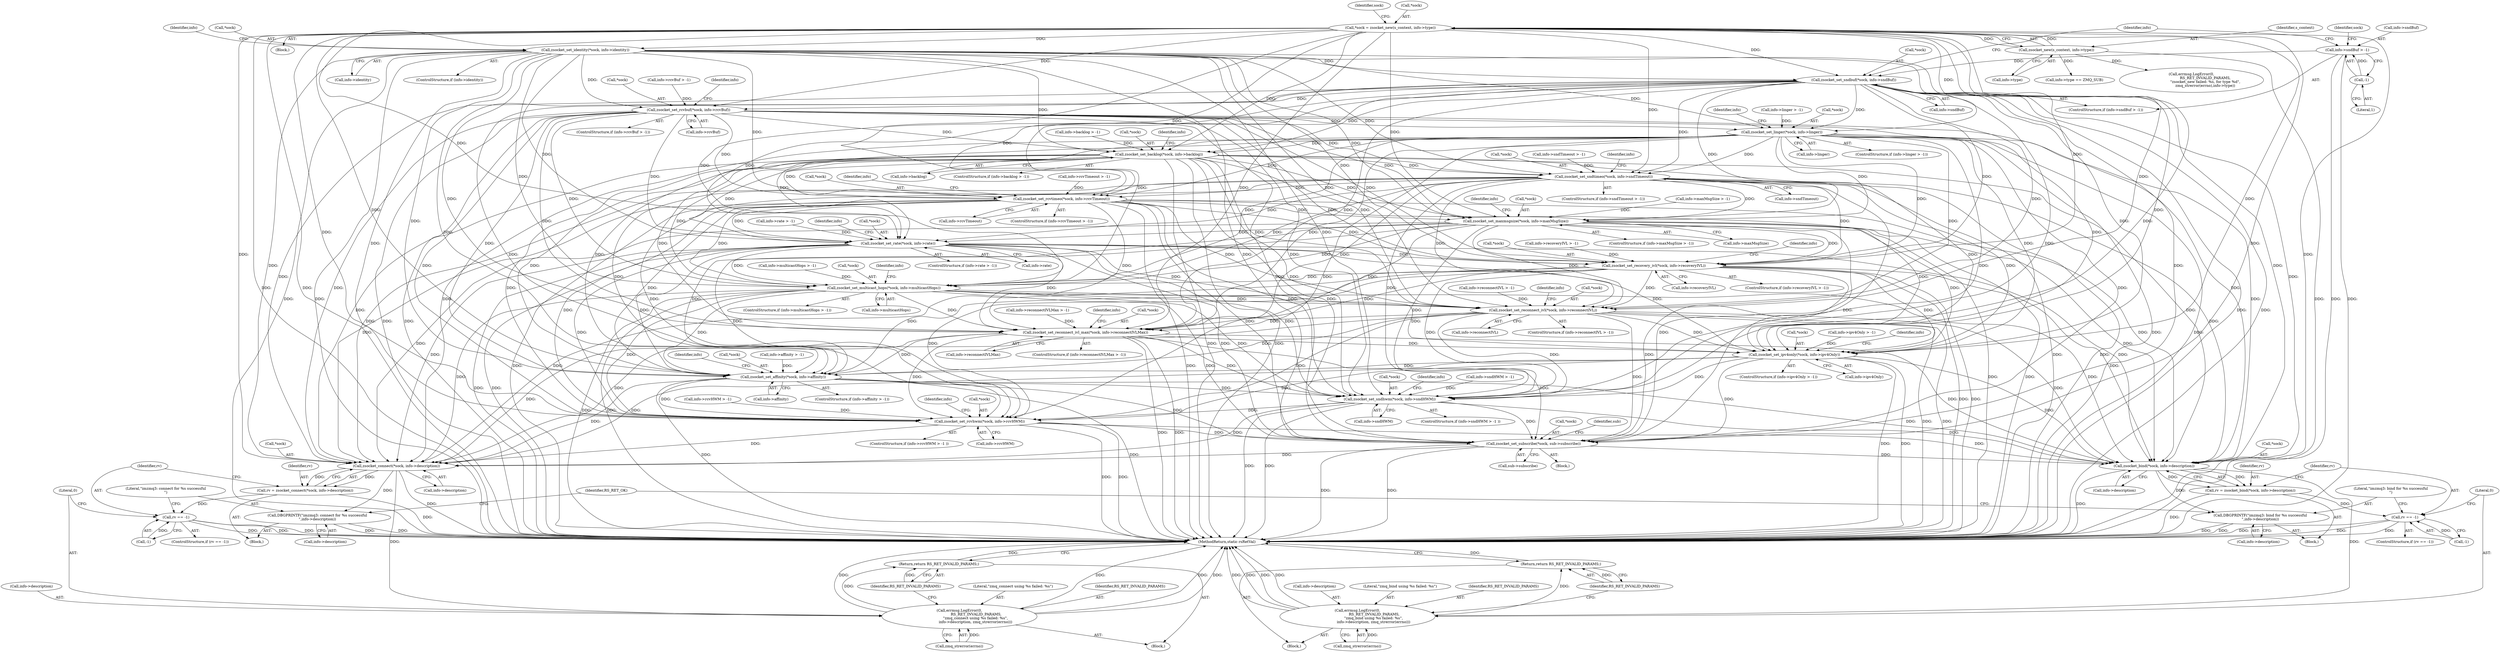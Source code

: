 digraph "0_rsyslog_062d0c671a29f7c6f7dff4a2f1f35df375bbb30b@API" {
"1000150" [label="(Call,zsocket_set_sndbuf(*sock, info->sndBuf))"];
"1000137" [label="(Call,zsocket_set_identity(*sock, info->identity))"];
"1000110" [label="(Call,*sock = zsocket_new(s_context, info->type))"];
"1000113" [label="(Call,zsocket_new(s_context, info->type))"];
"1000144" [label="(Call,info->sndBuf > -1)"];
"1000148" [label="(Call,-1)"];
"1000163" [label="(Call,zsocket_set_rcvbuf(*sock, info->rcvBuf))"];
"1000176" [label="(Call,zsocket_set_linger(*sock, info->linger))"];
"1000189" [label="(Call,zsocket_set_backlog(*sock, info->backlog))"];
"1000202" [label="(Call,zsocket_set_sndtimeo(*sock, info->sndTimeout))"];
"1000215" [label="(Call,zsocket_set_rcvtimeo(*sock, info->rcvTimeout))"];
"1000228" [label="(Call,zsocket_set_maxmsgsize(*sock, info->maxMsgSize))"];
"1000241" [label="(Call,zsocket_set_rate(*sock, info->rate))"];
"1000254" [label="(Call,zsocket_set_recovery_ivl(*sock, info->recoveryIVL))"];
"1000267" [label="(Call,zsocket_set_multicast_hops(*sock, info->multicastHops))"];
"1000280" [label="(Call,zsocket_set_reconnect_ivl(*sock, info->reconnectIVL))"];
"1000293" [label="(Call,zsocket_set_reconnect_ivl_max(*sock, info->reconnectIVLMax))"];
"1000306" [label="(Call,zsocket_set_ipv4only(*sock, info->ipv4Only))"];
"1000319" [label="(Call,zsocket_set_affinity(*sock, info->affinity))"];
"1000332" [label="(Call,zsocket_set_sndhwm(*sock, info->sndHWM))"];
"1000345" [label="(Call,zsocket_set_rcvhwm(*sock, info->rcvHWM))"];
"1000373" [label="(Call,zsocket_set_subscribe(*sock, sub->subscribe))"];
"1000388" [label="(Call,zsocket_connect(*sock, info->description))"];
"1000386" [label="(Call,rv = zsocket_connect(*sock, info->description))"];
"1000395" [label="(Call,rv == -1)"];
"1000400" [label="(Call,errmsg.LogError(0,\n                             RS_RET_INVALID_PARAMS,\n                            \"zmq_connect using %s failed: %s\",\n                            info->description, zmq_strerror(errno)))"];
"1000409" [label="(Return,return RS_RET_INVALID_PARAMS;)"];
"1000411" [label="(Call,DBGPRINTF(\"imzmq3: connect for %s successful\n\",info->description))"];
"1000420" [label="(Call,zsocket_bind(*sock, info->description))"];
"1000418" [label="(Call,rv = zsocket_bind(*sock, info->description))"];
"1000427" [label="(Call,rv == -1)"];
"1000432" [label="(Call,errmsg.LogError(0,\n                             RS_RET_INVALID_PARAMS,\n                            \"zmq_bind using %s failed: %s\",\n                            info->description, zmq_strerror(errno)))"];
"1000441" [label="(Return,return RS_RET_INVALID_PARAMS;)"];
"1000443" [label="(Call,DBGPRINTF(\"imzmq3: bind for %s successful\n\",info->description))"];
"1000335" [label="(Call,info->sndHWM)"];
"1000170" [label="(Call,info->linger > -1)"];
"1000257" [label="(Call,info->recoveryIVL)"];
"1000296" [label="(Call,info->reconnectIVLMax)"];
"1000149" [label="(Literal,1)"];
"1000153" [label="(Call,info->sndBuf)"];
"1000397" [label="(Call,-1)"];
"1000444" [label="(Literal,\"imzmq3: bind for %s successful\n\")"];
"1000436" [label="(Call,info->description)"];
"1000255" [label="(Call,*sock)"];
"1000409" [label="(Return,return RS_RET_INVALID_PARAMS;)"];
"1000198" [label="(Identifier,info)"];
"1000176" [label="(Call,zsocket_set_linger(*sock, info->linger))"];
"1000146" [label="(Identifier,info)"];
"1000150" [label="(Call,zsocket_set_sndbuf(*sock, info->sndBuf))"];
"1000144" [label="(Call,info->sndBuf > -1)"];
"1000228" [label="(Call,zsocket_set_maxmsgsize(*sock, info->maxMsgSize))"];
"1000419" [label="(Identifier,rv)"];
"1000145" [label="(Call,info->sndBuf)"];
"1000261" [label="(Call,info->multicastHops > -1)"];
"1000248" [label="(Call,info->recoveryIVL > -1)"];
"1000373" [label="(Call,zsocket_set_subscribe(*sock, sub->subscribe))"];
"1000190" [label="(Call,*sock)"];
"1000387" [label="(Identifier,rv)"];
"1000151" [label="(Call,*sock)"];
"1000319" [label="(Call,zsocket_set_affinity(*sock, info->affinity))"];
"1000428" [label="(Identifier,rv)"];
"1000263" [label="(Identifier,info)"];
"1000299" [label="(ControlStructure,if (info->ipv4Only > -1))"];
"1000420" [label="(Call,zsocket_bind(*sock, info->description))"];
"1000445" [label="(Call,info->description)"];
"1000237" [label="(Identifier,info)"];
"1000385" [label="(Block,)"];
"1000313" [label="(Call,info->affinity > -1)"];
"1000429" [label="(Call,-1)"];
"1000133" [label="(ControlStructure,if (info->identity))"];
"1000137" [label="(Call,zsocket_set_identity(*sock, info->identity))"];
"1000388" [label="(Call,zsocket_connect(*sock, info->description))"];
"1000426" [label="(ControlStructure,if (rv == -1))"];
"1000159" [label="(Identifier,info)"];
"1000183" [label="(Call,info->backlog > -1)"];
"1000244" [label="(Call,info->rate)"];
"1000270" [label="(Call,info->multicastHops)"];
"1000400" [label="(Call,errmsg.LogError(0,\n                             RS_RET_INVALID_PARAMS,\n                            \"zmq_connect using %s failed: %s\",\n                            info->description, zmq_strerror(errno)))"];
"1000202" [label="(Call,zsocket_set_sndtimeo(*sock, info->sndTimeout))"];
"1000417" [label="(Block,)"];
"1000315" [label="(Identifier,info)"];
"1000328" [label="(Identifier,info)"];
"1000443" [label="(Call,DBGPRINTF(\"imzmq3: bind for %s successful\n\",info->description))"];
"1000354" [label="(Identifier,info)"];
"1000216" [label="(Call,*sock)"];
"1000431" [label="(Block,)"];
"1000289" [label="(Identifier,info)"];
"1000376" [label="(Call,sub->subscribe)"];
"1000156" [label="(ControlStructure,if (info->rcvBuf > -1))"];
"1000177" [label="(Call,*sock)"];
"1000306" [label="(Call,zsocket_set_ipv4only(*sock, info->ipv4Only))"];
"1000427" [label="(Call,rv == -1)"];
"1000293" [label="(Call,zsocket_set_reconnect_ivl_max(*sock, info->reconnectIVLMax))"];
"1000224" [label="(Identifier,info)"];
"1000267" [label="(Call,zsocket_set_multicast_hops(*sock, info->multicastHops))"];
"1000435" [label="(Literal,\"zmq_bind using %s failed: %s\")"];
"1000346" [label="(Call,*sock)"];
"1000404" [label="(Call,info->description)"];
"1000407" [label="(Call,zmq_strerror(errno))"];
"1000402" [label="(Identifier,RS_RET_INVALID_PARAMS)"];
"1000441" [label="(Return,return RS_RET_INVALID_PARAMS;)"];
"1000395" [label="(Call,rv == -1)"];
"1000421" [label="(Call,*sock)"];
"1000345" [label="(Call,zsocket_set_rcvhwm(*sock, info->rcvHWM))"];
"1000333" [label="(Call,*sock)"];
"1000423" [label="(Call,info->description)"];
"1000192" [label="(Call,info->backlog)"];
"1000396" [label="(Identifier,rv)"];
"1000185" [label="(Identifier,info)"];
"1000120" [label="(Identifier,sock)"];
"1000242" [label="(Call,*sock)"];
"1000325" [label="(ControlStructure,if (info->sndHWM > -1 ))"];
"1000403" [label="(Literal,\"zmq_connect using %s failed: %s\")"];
"1000320" [label="(Call,*sock)"];
"1000332" [label="(Call,zsocket_set_sndhwm(*sock, info->sndHWM))"];
"1000283" [label="(Call,info->reconnectIVL)"];
"1000352" [label="(Call,info->type == ZMQ_SUB)"];
"1000338" [label="(ControlStructure,if (info->rcvHWM > -1 ))"];
"1000208" [label="(ControlStructure,if (info->rcvTimeout > -1))"];
"1000215" [label="(Call,zsocket_set_rcvtimeo(*sock, info->rcvTimeout))"];
"1000247" [label="(ControlStructure,if (info->recoveryIVL > -1))"];
"1000166" [label="(Call,info->rcvBuf)"];
"1000196" [label="(Call,info->sndTimeout > -1)"];
"1000439" [label="(Call,zmq_strerror(errno))"];
"1000442" [label="(Identifier,RS_RET_INVALID_PARAMS)"];
"1000302" [label="(Identifier,info)"];
"1000195" [label="(ControlStructure,if (info->sndTimeout > -1))"];
"1000234" [label="(ControlStructure,if (info->rate > -1))"];
"1000182" [label="(ControlStructure,if (info->backlog > -1))"];
"1000218" [label="(Call,info->rcvTimeout)"];
"1000412" [label="(Literal,\"imzmq3: connect for %s successful\n\")"];
"1000122" [label="(Call,errmsg.LogError(0,\n                        RS_RET_INVALID_PARAMS,\n                        \"zsocket_new failed: %s, for type %d\",\n                        zmq_strerror(errno),info->type))"];
"1000339" [label="(Call,info->rcvHWM > -1)"];
"1000179" [label="(Call,info->linger)"];
"1000250" [label="(Identifier,info)"];
"1000433" [label="(Literal,0)"];
"1000434" [label="(Identifier,RS_RET_INVALID_PARAMS)"];
"1000189" [label="(Call,zsocket_set_backlog(*sock, info->backlog))"];
"1000280" [label="(Call,zsocket_set_reconnect_ivl(*sock, info->reconnectIVL))"];
"1000399" [label="(Block,)"];
"1000312" [label="(ControlStructure,if (info->affinity > -1))"];
"1000241" [label="(Call,zsocket_set_rate(*sock, info->rate))"];
"1000205" [label="(Call,info->sndTimeout)"];
"1000410" [label="(Identifier,RS_RET_INVALID_PARAMS)"];
"1000221" [label="(ControlStructure,if (info->maxMsgSize > -1))"];
"1000281" [label="(Call,*sock)"];
"1000401" [label="(Literal,0)"];
"1000110" [label="(Call,*sock = zsocket_new(s_context, info->type))"];
"1000260" [label="(ControlStructure,if (info->multicastHops > -1))"];
"1000148" [label="(Call,-1)"];
"1000211" [label="(Identifier,info)"];
"1000309" [label="(Call,info->ipv4Only)"];
"1000113" [label="(Call,zsocket_new(s_context, info->type))"];
"1000231" [label="(Call,info->maxMsgSize)"];
"1000169" [label="(ControlStructure,if (info->linger > -1))"];
"1000374" [label="(Call,*sock)"];
"1000368" [label="(Identifier,sub)"];
"1000341" [label="(Identifier,info)"];
"1000307" [label="(Call,*sock)"];
"1000450" [label="(MethodReturn,static rsRetVal)"];
"1000115" [label="(Call,info->type)"];
"1000143" [label="(ControlStructure,if (info->sndBuf > -1))"];
"1000391" [label="(Call,info->description)"];
"1000294" [label="(Call,*sock)"];
"1000449" [label="(Identifier,RS_RET_OK)"];
"1000268" [label="(Call,*sock)"];
"1000322" [label="(Call,info->affinity)"];
"1000418" [label="(Call,rv = zsocket_bind(*sock, info->description))"];
"1000235" [label="(Call,info->rate > -1)"];
"1000274" [label="(Call,info->reconnectIVL > -1)"];
"1000107" [label="(Block,)"];
"1000164" [label="(Call,*sock)"];
"1000138" [label="(Call,*sock)"];
"1000348" [label="(Call,info->rcvHWM)"];
"1000229" [label="(Call,*sock)"];
"1000273" [label="(ControlStructure,if (info->reconnectIVL > -1))"];
"1000254" [label="(Call,zsocket_set_recovery_ivl(*sock, info->recoveryIVL))"];
"1000203" [label="(Call,*sock)"];
"1000286" [label="(ControlStructure,if (info->reconnectIVLMax > -1))"];
"1000413" [label="(Call,info->description)"];
"1000163" [label="(Call,zsocket_set_rcvbuf(*sock, info->rcvBuf))"];
"1000394" [label="(ControlStructure,if (rv == -1))"];
"1000157" [label="(Call,info->rcvBuf > -1)"];
"1000372" [label="(Block,)"];
"1000300" [label="(Call,info->ipv4Only > -1)"];
"1000114" [label="(Identifier,s_context)"];
"1000287" [label="(Call,info->reconnectIVLMax > -1)"];
"1000152" [label="(Identifier,sock)"];
"1000209" [label="(Call,info->rcvTimeout > -1)"];
"1000389" [label="(Call,*sock)"];
"1000411" [label="(Call,DBGPRINTF(\"imzmq3: connect for %s successful\n\",info->description))"];
"1000386" [label="(Call,rv = zsocket_connect(*sock, info->description))"];
"1000140" [label="(Call,info->identity)"];
"1000276" [label="(Identifier,info)"];
"1000432" [label="(Call,errmsg.LogError(0,\n                             RS_RET_INVALID_PARAMS,\n                            \"zmq_bind using %s failed: %s\",\n                            info->description, zmq_strerror(errno)))"];
"1000111" [label="(Call,*sock)"];
"1000172" [label="(Identifier,info)"];
"1000222" [label="(Call,info->maxMsgSize > -1)"];
"1000326" [label="(Call,info->sndHWM > -1)"];
"1000150" -> "1000143"  [label="AST: "];
"1000150" -> "1000153"  [label="CFG: "];
"1000151" -> "1000150"  [label="AST: "];
"1000153" -> "1000150"  [label="AST: "];
"1000159" -> "1000150"  [label="CFG: "];
"1000150" -> "1000450"  [label="DDG: "];
"1000150" -> "1000450"  [label="DDG: "];
"1000137" -> "1000150"  [label="DDG: "];
"1000110" -> "1000150"  [label="DDG: "];
"1000144" -> "1000150"  [label="DDG: "];
"1000150" -> "1000163"  [label="DDG: "];
"1000150" -> "1000176"  [label="DDG: "];
"1000150" -> "1000189"  [label="DDG: "];
"1000150" -> "1000202"  [label="DDG: "];
"1000150" -> "1000215"  [label="DDG: "];
"1000150" -> "1000228"  [label="DDG: "];
"1000150" -> "1000241"  [label="DDG: "];
"1000150" -> "1000254"  [label="DDG: "];
"1000150" -> "1000267"  [label="DDG: "];
"1000150" -> "1000280"  [label="DDG: "];
"1000150" -> "1000293"  [label="DDG: "];
"1000150" -> "1000306"  [label="DDG: "];
"1000150" -> "1000319"  [label="DDG: "];
"1000150" -> "1000332"  [label="DDG: "];
"1000150" -> "1000345"  [label="DDG: "];
"1000150" -> "1000373"  [label="DDG: "];
"1000150" -> "1000388"  [label="DDG: "];
"1000150" -> "1000420"  [label="DDG: "];
"1000137" -> "1000133"  [label="AST: "];
"1000137" -> "1000140"  [label="CFG: "];
"1000138" -> "1000137"  [label="AST: "];
"1000140" -> "1000137"  [label="AST: "];
"1000146" -> "1000137"  [label="CFG: "];
"1000137" -> "1000450"  [label="DDG: "];
"1000137" -> "1000450"  [label="DDG: "];
"1000110" -> "1000137"  [label="DDG: "];
"1000137" -> "1000163"  [label="DDG: "];
"1000137" -> "1000176"  [label="DDG: "];
"1000137" -> "1000189"  [label="DDG: "];
"1000137" -> "1000202"  [label="DDG: "];
"1000137" -> "1000215"  [label="DDG: "];
"1000137" -> "1000228"  [label="DDG: "];
"1000137" -> "1000241"  [label="DDG: "];
"1000137" -> "1000254"  [label="DDG: "];
"1000137" -> "1000267"  [label="DDG: "];
"1000137" -> "1000280"  [label="DDG: "];
"1000137" -> "1000293"  [label="DDG: "];
"1000137" -> "1000306"  [label="DDG: "];
"1000137" -> "1000319"  [label="DDG: "];
"1000137" -> "1000332"  [label="DDG: "];
"1000137" -> "1000345"  [label="DDG: "];
"1000137" -> "1000373"  [label="DDG: "];
"1000137" -> "1000388"  [label="DDG: "];
"1000137" -> "1000420"  [label="DDG: "];
"1000110" -> "1000107"  [label="AST: "];
"1000110" -> "1000113"  [label="CFG: "];
"1000111" -> "1000110"  [label="AST: "];
"1000113" -> "1000110"  [label="AST: "];
"1000120" -> "1000110"  [label="CFG: "];
"1000110" -> "1000450"  [label="DDG: "];
"1000110" -> "1000450"  [label="DDG: "];
"1000113" -> "1000110"  [label="DDG: "];
"1000113" -> "1000110"  [label="DDG: "];
"1000110" -> "1000163"  [label="DDG: "];
"1000110" -> "1000176"  [label="DDG: "];
"1000110" -> "1000189"  [label="DDG: "];
"1000110" -> "1000202"  [label="DDG: "];
"1000110" -> "1000215"  [label="DDG: "];
"1000110" -> "1000228"  [label="DDG: "];
"1000110" -> "1000241"  [label="DDG: "];
"1000110" -> "1000254"  [label="DDG: "];
"1000110" -> "1000267"  [label="DDG: "];
"1000110" -> "1000280"  [label="DDG: "];
"1000110" -> "1000293"  [label="DDG: "];
"1000110" -> "1000306"  [label="DDG: "];
"1000110" -> "1000319"  [label="DDG: "];
"1000110" -> "1000332"  [label="DDG: "];
"1000110" -> "1000345"  [label="DDG: "];
"1000110" -> "1000373"  [label="DDG: "];
"1000110" -> "1000388"  [label="DDG: "];
"1000110" -> "1000420"  [label="DDG: "];
"1000113" -> "1000115"  [label="CFG: "];
"1000114" -> "1000113"  [label="AST: "];
"1000115" -> "1000113"  [label="AST: "];
"1000113" -> "1000450"  [label="DDG: "];
"1000113" -> "1000122"  [label="DDG: "];
"1000113" -> "1000352"  [label="DDG: "];
"1000144" -> "1000143"  [label="AST: "];
"1000144" -> "1000148"  [label="CFG: "];
"1000145" -> "1000144"  [label="AST: "];
"1000148" -> "1000144"  [label="AST: "];
"1000152" -> "1000144"  [label="CFG: "];
"1000159" -> "1000144"  [label="CFG: "];
"1000144" -> "1000450"  [label="DDG: "];
"1000144" -> "1000450"  [label="DDG: "];
"1000148" -> "1000144"  [label="DDG: "];
"1000148" -> "1000149"  [label="CFG: "];
"1000149" -> "1000148"  [label="AST: "];
"1000163" -> "1000156"  [label="AST: "];
"1000163" -> "1000166"  [label="CFG: "];
"1000164" -> "1000163"  [label="AST: "];
"1000166" -> "1000163"  [label="AST: "];
"1000172" -> "1000163"  [label="CFG: "];
"1000163" -> "1000450"  [label="DDG: "];
"1000163" -> "1000450"  [label="DDG: "];
"1000157" -> "1000163"  [label="DDG: "];
"1000163" -> "1000176"  [label="DDG: "];
"1000163" -> "1000189"  [label="DDG: "];
"1000163" -> "1000202"  [label="DDG: "];
"1000163" -> "1000215"  [label="DDG: "];
"1000163" -> "1000228"  [label="DDG: "];
"1000163" -> "1000241"  [label="DDG: "];
"1000163" -> "1000254"  [label="DDG: "];
"1000163" -> "1000267"  [label="DDG: "];
"1000163" -> "1000280"  [label="DDG: "];
"1000163" -> "1000293"  [label="DDG: "];
"1000163" -> "1000306"  [label="DDG: "];
"1000163" -> "1000319"  [label="DDG: "];
"1000163" -> "1000332"  [label="DDG: "];
"1000163" -> "1000345"  [label="DDG: "];
"1000163" -> "1000373"  [label="DDG: "];
"1000163" -> "1000388"  [label="DDG: "];
"1000163" -> "1000420"  [label="DDG: "];
"1000176" -> "1000169"  [label="AST: "];
"1000176" -> "1000179"  [label="CFG: "];
"1000177" -> "1000176"  [label="AST: "];
"1000179" -> "1000176"  [label="AST: "];
"1000185" -> "1000176"  [label="CFG: "];
"1000176" -> "1000450"  [label="DDG: "];
"1000176" -> "1000450"  [label="DDG: "];
"1000170" -> "1000176"  [label="DDG: "];
"1000176" -> "1000189"  [label="DDG: "];
"1000176" -> "1000202"  [label="DDG: "];
"1000176" -> "1000215"  [label="DDG: "];
"1000176" -> "1000228"  [label="DDG: "];
"1000176" -> "1000241"  [label="DDG: "];
"1000176" -> "1000254"  [label="DDG: "];
"1000176" -> "1000267"  [label="DDG: "];
"1000176" -> "1000280"  [label="DDG: "];
"1000176" -> "1000293"  [label="DDG: "];
"1000176" -> "1000306"  [label="DDG: "];
"1000176" -> "1000319"  [label="DDG: "];
"1000176" -> "1000332"  [label="DDG: "];
"1000176" -> "1000345"  [label="DDG: "];
"1000176" -> "1000373"  [label="DDG: "];
"1000176" -> "1000388"  [label="DDG: "];
"1000176" -> "1000420"  [label="DDG: "];
"1000189" -> "1000182"  [label="AST: "];
"1000189" -> "1000192"  [label="CFG: "];
"1000190" -> "1000189"  [label="AST: "];
"1000192" -> "1000189"  [label="AST: "];
"1000198" -> "1000189"  [label="CFG: "];
"1000189" -> "1000450"  [label="DDG: "];
"1000189" -> "1000450"  [label="DDG: "];
"1000183" -> "1000189"  [label="DDG: "];
"1000189" -> "1000202"  [label="DDG: "];
"1000189" -> "1000215"  [label="DDG: "];
"1000189" -> "1000228"  [label="DDG: "];
"1000189" -> "1000241"  [label="DDG: "];
"1000189" -> "1000254"  [label="DDG: "];
"1000189" -> "1000267"  [label="DDG: "];
"1000189" -> "1000280"  [label="DDG: "];
"1000189" -> "1000293"  [label="DDG: "];
"1000189" -> "1000306"  [label="DDG: "];
"1000189" -> "1000319"  [label="DDG: "];
"1000189" -> "1000332"  [label="DDG: "];
"1000189" -> "1000345"  [label="DDG: "];
"1000189" -> "1000373"  [label="DDG: "];
"1000189" -> "1000388"  [label="DDG: "];
"1000189" -> "1000420"  [label="DDG: "];
"1000202" -> "1000195"  [label="AST: "];
"1000202" -> "1000205"  [label="CFG: "];
"1000203" -> "1000202"  [label="AST: "];
"1000205" -> "1000202"  [label="AST: "];
"1000211" -> "1000202"  [label="CFG: "];
"1000202" -> "1000450"  [label="DDG: "];
"1000202" -> "1000450"  [label="DDG: "];
"1000196" -> "1000202"  [label="DDG: "];
"1000202" -> "1000215"  [label="DDG: "];
"1000202" -> "1000228"  [label="DDG: "];
"1000202" -> "1000241"  [label="DDG: "];
"1000202" -> "1000254"  [label="DDG: "];
"1000202" -> "1000267"  [label="DDG: "];
"1000202" -> "1000280"  [label="DDG: "];
"1000202" -> "1000293"  [label="DDG: "];
"1000202" -> "1000306"  [label="DDG: "];
"1000202" -> "1000319"  [label="DDG: "];
"1000202" -> "1000332"  [label="DDG: "];
"1000202" -> "1000345"  [label="DDG: "];
"1000202" -> "1000373"  [label="DDG: "];
"1000202" -> "1000388"  [label="DDG: "];
"1000202" -> "1000420"  [label="DDG: "];
"1000215" -> "1000208"  [label="AST: "];
"1000215" -> "1000218"  [label="CFG: "];
"1000216" -> "1000215"  [label="AST: "];
"1000218" -> "1000215"  [label="AST: "];
"1000224" -> "1000215"  [label="CFG: "];
"1000215" -> "1000450"  [label="DDG: "];
"1000215" -> "1000450"  [label="DDG: "];
"1000209" -> "1000215"  [label="DDG: "];
"1000215" -> "1000228"  [label="DDG: "];
"1000215" -> "1000241"  [label="DDG: "];
"1000215" -> "1000254"  [label="DDG: "];
"1000215" -> "1000267"  [label="DDG: "];
"1000215" -> "1000280"  [label="DDG: "];
"1000215" -> "1000293"  [label="DDG: "];
"1000215" -> "1000306"  [label="DDG: "];
"1000215" -> "1000319"  [label="DDG: "];
"1000215" -> "1000332"  [label="DDG: "];
"1000215" -> "1000345"  [label="DDG: "];
"1000215" -> "1000373"  [label="DDG: "];
"1000215" -> "1000388"  [label="DDG: "];
"1000215" -> "1000420"  [label="DDG: "];
"1000228" -> "1000221"  [label="AST: "];
"1000228" -> "1000231"  [label="CFG: "];
"1000229" -> "1000228"  [label="AST: "];
"1000231" -> "1000228"  [label="AST: "];
"1000237" -> "1000228"  [label="CFG: "];
"1000228" -> "1000450"  [label="DDG: "];
"1000228" -> "1000450"  [label="DDG: "];
"1000222" -> "1000228"  [label="DDG: "];
"1000228" -> "1000241"  [label="DDG: "];
"1000228" -> "1000254"  [label="DDG: "];
"1000228" -> "1000267"  [label="DDG: "];
"1000228" -> "1000280"  [label="DDG: "];
"1000228" -> "1000293"  [label="DDG: "];
"1000228" -> "1000306"  [label="DDG: "];
"1000228" -> "1000319"  [label="DDG: "];
"1000228" -> "1000332"  [label="DDG: "];
"1000228" -> "1000345"  [label="DDG: "];
"1000228" -> "1000373"  [label="DDG: "];
"1000228" -> "1000388"  [label="DDG: "];
"1000228" -> "1000420"  [label="DDG: "];
"1000241" -> "1000234"  [label="AST: "];
"1000241" -> "1000244"  [label="CFG: "];
"1000242" -> "1000241"  [label="AST: "];
"1000244" -> "1000241"  [label="AST: "];
"1000250" -> "1000241"  [label="CFG: "];
"1000241" -> "1000450"  [label="DDG: "];
"1000241" -> "1000450"  [label="DDG: "];
"1000235" -> "1000241"  [label="DDG: "];
"1000241" -> "1000254"  [label="DDG: "];
"1000241" -> "1000267"  [label="DDG: "];
"1000241" -> "1000280"  [label="DDG: "];
"1000241" -> "1000293"  [label="DDG: "];
"1000241" -> "1000306"  [label="DDG: "];
"1000241" -> "1000319"  [label="DDG: "];
"1000241" -> "1000332"  [label="DDG: "];
"1000241" -> "1000345"  [label="DDG: "];
"1000241" -> "1000373"  [label="DDG: "];
"1000241" -> "1000388"  [label="DDG: "];
"1000241" -> "1000420"  [label="DDG: "];
"1000254" -> "1000247"  [label="AST: "];
"1000254" -> "1000257"  [label="CFG: "];
"1000255" -> "1000254"  [label="AST: "];
"1000257" -> "1000254"  [label="AST: "];
"1000263" -> "1000254"  [label="CFG: "];
"1000254" -> "1000450"  [label="DDG: "];
"1000254" -> "1000450"  [label="DDG: "];
"1000248" -> "1000254"  [label="DDG: "];
"1000254" -> "1000267"  [label="DDG: "];
"1000254" -> "1000280"  [label="DDG: "];
"1000254" -> "1000293"  [label="DDG: "];
"1000254" -> "1000306"  [label="DDG: "];
"1000254" -> "1000319"  [label="DDG: "];
"1000254" -> "1000332"  [label="DDG: "];
"1000254" -> "1000345"  [label="DDG: "];
"1000254" -> "1000373"  [label="DDG: "];
"1000254" -> "1000388"  [label="DDG: "];
"1000254" -> "1000420"  [label="DDG: "];
"1000267" -> "1000260"  [label="AST: "];
"1000267" -> "1000270"  [label="CFG: "];
"1000268" -> "1000267"  [label="AST: "];
"1000270" -> "1000267"  [label="AST: "];
"1000276" -> "1000267"  [label="CFG: "];
"1000267" -> "1000450"  [label="DDG: "];
"1000267" -> "1000450"  [label="DDG: "];
"1000261" -> "1000267"  [label="DDG: "];
"1000267" -> "1000280"  [label="DDG: "];
"1000267" -> "1000293"  [label="DDG: "];
"1000267" -> "1000306"  [label="DDG: "];
"1000267" -> "1000319"  [label="DDG: "];
"1000267" -> "1000332"  [label="DDG: "];
"1000267" -> "1000345"  [label="DDG: "];
"1000267" -> "1000373"  [label="DDG: "];
"1000267" -> "1000388"  [label="DDG: "];
"1000267" -> "1000420"  [label="DDG: "];
"1000280" -> "1000273"  [label="AST: "];
"1000280" -> "1000283"  [label="CFG: "];
"1000281" -> "1000280"  [label="AST: "];
"1000283" -> "1000280"  [label="AST: "];
"1000289" -> "1000280"  [label="CFG: "];
"1000280" -> "1000450"  [label="DDG: "];
"1000280" -> "1000450"  [label="DDG: "];
"1000274" -> "1000280"  [label="DDG: "];
"1000280" -> "1000293"  [label="DDG: "];
"1000280" -> "1000306"  [label="DDG: "];
"1000280" -> "1000319"  [label="DDG: "];
"1000280" -> "1000332"  [label="DDG: "];
"1000280" -> "1000345"  [label="DDG: "];
"1000280" -> "1000373"  [label="DDG: "];
"1000280" -> "1000388"  [label="DDG: "];
"1000280" -> "1000420"  [label="DDG: "];
"1000293" -> "1000286"  [label="AST: "];
"1000293" -> "1000296"  [label="CFG: "];
"1000294" -> "1000293"  [label="AST: "];
"1000296" -> "1000293"  [label="AST: "];
"1000302" -> "1000293"  [label="CFG: "];
"1000293" -> "1000450"  [label="DDG: "];
"1000293" -> "1000450"  [label="DDG: "];
"1000287" -> "1000293"  [label="DDG: "];
"1000293" -> "1000306"  [label="DDG: "];
"1000293" -> "1000319"  [label="DDG: "];
"1000293" -> "1000332"  [label="DDG: "];
"1000293" -> "1000345"  [label="DDG: "];
"1000293" -> "1000373"  [label="DDG: "];
"1000293" -> "1000388"  [label="DDG: "];
"1000293" -> "1000420"  [label="DDG: "];
"1000306" -> "1000299"  [label="AST: "];
"1000306" -> "1000309"  [label="CFG: "];
"1000307" -> "1000306"  [label="AST: "];
"1000309" -> "1000306"  [label="AST: "];
"1000315" -> "1000306"  [label="CFG: "];
"1000306" -> "1000450"  [label="DDG: "];
"1000306" -> "1000450"  [label="DDG: "];
"1000300" -> "1000306"  [label="DDG: "];
"1000306" -> "1000319"  [label="DDG: "];
"1000306" -> "1000332"  [label="DDG: "];
"1000306" -> "1000345"  [label="DDG: "];
"1000306" -> "1000373"  [label="DDG: "];
"1000306" -> "1000388"  [label="DDG: "];
"1000306" -> "1000420"  [label="DDG: "];
"1000319" -> "1000312"  [label="AST: "];
"1000319" -> "1000322"  [label="CFG: "];
"1000320" -> "1000319"  [label="AST: "];
"1000322" -> "1000319"  [label="AST: "];
"1000328" -> "1000319"  [label="CFG: "];
"1000319" -> "1000450"  [label="DDG: "];
"1000319" -> "1000450"  [label="DDG: "];
"1000313" -> "1000319"  [label="DDG: "];
"1000319" -> "1000332"  [label="DDG: "];
"1000319" -> "1000345"  [label="DDG: "];
"1000319" -> "1000373"  [label="DDG: "];
"1000319" -> "1000388"  [label="DDG: "];
"1000319" -> "1000420"  [label="DDG: "];
"1000332" -> "1000325"  [label="AST: "];
"1000332" -> "1000335"  [label="CFG: "];
"1000333" -> "1000332"  [label="AST: "];
"1000335" -> "1000332"  [label="AST: "];
"1000341" -> "1000332"  [label="CFG: "];
"1000332" -> "1000450"  [label="DDG: "];
"1000332" -> "1000450"  [label="DDG: "];
"1000326" -> "1000332"  [label="DDG: "];
"1000332" -> "1000345"  [label="DDG: "];
"1000332" -> "1000373"  [label="DDG: "];
"1000332" -> "1000388"  [label="DDG: "];
"1000332" -> "1000420"  [label="DDG: "];
"1000345" -> "1000338"  [label="AST: "];
"1000345" -> "1000348"  [label="CFG: "];
"1000346" -> "1000345"  [label="AST: "];
"1000348" -> "1000345"  [label="AST: "];
"1000354" -> "1000345"  [label="CFG: "];
"1000345" -> "1000450"  [label="DDG: "];
"1000345" -> "1000450"  [label="DDG: "];
"1000339" -> "1000345"  [label="DDG: "];
"1000345" -> "1000373"  [label="DDG: "];
"1000345" -> "1000388"  [label="DDG: "];
"1000345" -> "1000420"  [label="DDG: "];
"1000373" -> "1000372"  [label="AST: "];
"1000373" -> "1000376"  [label="CFG: "];
"1000374" -> "1000373"  [label="AST: "];
"1000376" -> "1000373"  [label="AST: "];
"1000368" -> "1000373"  [label="CFG: "];
"1000373" -> "1000450"  [label="DDG: "];
"1000373" -> "1000450"  [label="DDG: "];
"1000373" -> "1000388"  [label="DDG: "];
"1000373" -> "1000420"  [label="DDG: "];
"1000388" -> "1000386"  [label="AST: "];
"1000388" -> "1000391"  [label="CFG: "];
"1000389" -> "1000388"  [label="AST: "];
"1000391" -> "1000388"  [label="AST: "];
"1000386" -> "1000388"  [label="CFG: "];
"1000388" -> "1000450"  [label="DDG: "];
"1000388" -> "1000386"  [label="DDG: "];
"1000388" -> "1000386"  [label="DDG: "];
"1000388" -> "1000400"  [label="DDG: "];
"1000388" -> "1000411"  [label="DDG: "];
"1000386" -> "1000385"  [label="AST: "];
"1000387" -> "1000386"  [label="AST: "];
"1000396" -> "1000386"  [label="CFG: "];
"1000386" -> "1000450"  [label="DDG: "];
"1000386" -> "1000395"  [label="DDG: "];
"1000395" -> "1000394"  [label="AST: "];
"1000395" -> "1000397"  [label="CFG: "];
"1000396" -> "1000395"  [label="AST: "];
"1000397" -> "1000395"  [label="AST: "];
"1000401" -> "1000395"  [label="CFG: "];
"1000412" -> "1000395"  [label="CFG: "];
"1000395" -> "1000450"  [label="DDG: "];
"1000395" -> "1000450"  [label="DDG: "];
"1000395" -> "1000450"  [label="DDG: "];
"1000397" -> "1000395"  [label="DDG: "];
"1000400" -> "1000399"  [label="AST: "];
"1000400" -> "1000407"  [label="CFG: "];
"1000401" -> "1000400"  [label="AST: "];
"1000402" -> "1000400"  [label="AST: "];
"1000403" -> "1000400"  [label="AST: "];
"1000404" -> "1000400"  [label="AST: "];
"1000407" -> "1000400"  [label="AST: "];
"1000410" -> "1000400"  [label="CFG: "];
"1000400" -> "1000450"  [label="DDG: "];
"1000400" -> "1000450"  [label="DDG: "];
"1000400" -> "1000450"  [label="DDG: "];
"1000400" -> "1000450"  [label="DDG: "];
"1000407" -> "1000400"  [label="DDG: "];
"1000400" -> "1000409"  [label="DDG: "];
"1000409" -> "1000399"  [label="AST: "];
"1000409" -> "1000410"  [label="CFG: "];
"1000410" -> "1000409"  [label="AST: "];
"1000450" -> "1000409"  [label="CFG: "];
"1000409" -> "1000450"  [label="DDG: "];
"1000410" -> "1000409"  [label="DDG: "];
"1000411" -> "1000385"  [label="AST: "];
"1000411" -> "1000413"  [label="CFG: "];
"1000412" -> "1000411"  [label="AST: "];
"1000413" -> "1000411"  [label="AST: "];
"1000449" -> "1000411"  [label="CFG: "];
"1000411" -> "1000450"  [label="DDG: "];
"1000411" -> "1000450"  [label="DDG: "];
"1000420" -> "1000418"  [label="AST: "];
"1000420" -> "1000423"  [label="CFG: "];
"1000421" -> "1000420"  [label="AST: "];
"1000423" -> "1000420"  [label="AST: "];
"1000418" -> "1000420"  [label="CFG: "];
"1000420" -> "1000450"  [label="DDG: "];
"1000420" -> "1000418"  [label="DDG: "];
"1000420" -> "1000418"  [label="DDG: "];
"1000420" -> "1000432"  [label="DDG: "];
"1000420" -> "1000443"  [label="DDG: "];
"1000418" -> "1000417"  [label="AST: "];
"1000419" -> "1000418"  [label="AST: "];
"1000428" -> "1000418"  [label="CFG: "];
"1000418" -> "1000450"  [label="DDG: "];
"1000418" -> "1000427"  [label="DDG: "];
"1000427" -> "1000426"  [label="AST: "];
"1000427" -> "1000429"  [label="CFG: "];
"1000428" -> "1000427"  [label="AST: "];
"1000429" -> "1000427"  [label="AST: "];
"1000433" -> "1000427"  [label="CFG: "];
"1000444" -> "1000427"  [label="CFG: "];
"1000427" -> "1000450"  [label="DDG: "];
"1000427" -> "1000450"  [label="DDG: "];
"1000427" -> "1000450"  [label="DDG: "];
"1000429" -> "1000427"  [label="DDG: "];
"1000432" -> "1000431"  [label="AST: "];
"1000432" -> "1000439"  [label="CFG: "];
"1000433" -> "1000432"  [label="AST: "];
"1000434" -> "1000432"  [label="AST: "];
"1000435" -> "1000432"  [label="AST: "];
"1000436" -> "1000432"  [label="AST: "];
"1000439" -> "1000432"  [label="AST: "];
"1000442" -> "1000432"  [label="CFG: "];
"1000432" -> "1000450"  [label="DDG: "];
"1000432" -> "1000450"  [label="DDG: "];
"1000432" -> "1000450"  [label="DDG: "];
"1000432" -> "1000450"  [label="DDG: "];
"1000439" -> "1000432"  [label="DDG: "];
"1000432" -> "1000441"  [label="DDG: "];
"1000441" -> "1000431"  [label="AST: "];
"1000441" -> "1000442"  [label="CFG: "];
"1000442" -> "1000441"  [label="AST: "];
"1000450" -> "1000441"  [label="CFG: "];
"1000441" -> "1000450"  [label="DDG: "];
"1000442" -> "1000441"  [label="DDG: "];
"1000443" -> "1000417"  [label="AST: "];
"1000443" -> "1000445"  [label="CFG: "];
"1000444" -> "1000443"  [label="AST: "];
"1000445" -> "1000443"  [label="AST: "];
"1000449" -> "1000443"  [label="CFG: "];
"1000443" -> "1000450"  [label="DDG: "];
"1000443" -> "1000450"  [label="DDG: "];
}
